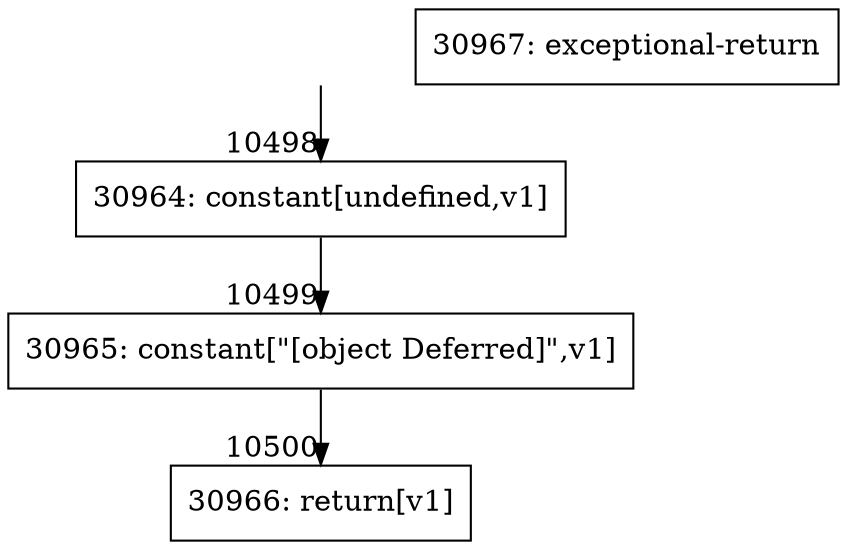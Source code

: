 digraph {
rankdir="TD"
BB_entry761[shape=none,label=""];
BB_entry761 -> BB10498 [tailport=s, headport=n, headlabel="    10498"]
BB10498 [shape=record label="{30964: constant[undefined,v1]}" ] 
BB10498 -> BB10499 [tailport=s, headport=n, headlabel="      10499"]
BB10499 [shape=record label="{30965: constant[\"[object Deferred]\",v1]}" ] 
BB10499 -> BB10500 [tailport=s, headport=n, headlabel="      10500"]
BB10500 [shape=record label="{30966: return[v1]}" ] 
BB10501 [shape=record label="{30967: exceptional-return}" ] 
//#$~ 14775
}
